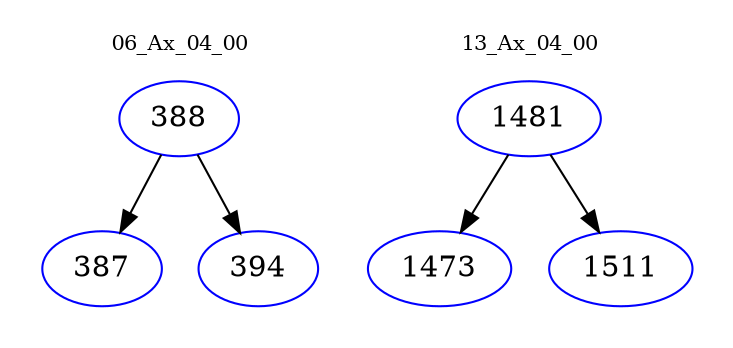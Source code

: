 digraph{
subgraph cluster_0 {
color = white
label = "06_Ax_04_00";
fontsize=10;
T0_388 [label="388", color="blue"]
T0_388 -> T0_387 [color="black"]
T0_387 [label="387", color="blue"]
T0_388 -> T0_394 [color="black"]
T0_394 [label="394", color="blue"]
}
subgraph cluster_1 {
color = white
label = "13_Ax_04_00";
fontsize=10;
T1_1481 [label="1481", color="blue"]
T1_1481 -> T1_1473 [color="black"]
T1_1473 [label="1473", color="blue"]
T1_1481 -> T1_1511 [color="black"]
T1_1511 [label="1511", color="blue"]
}
}
